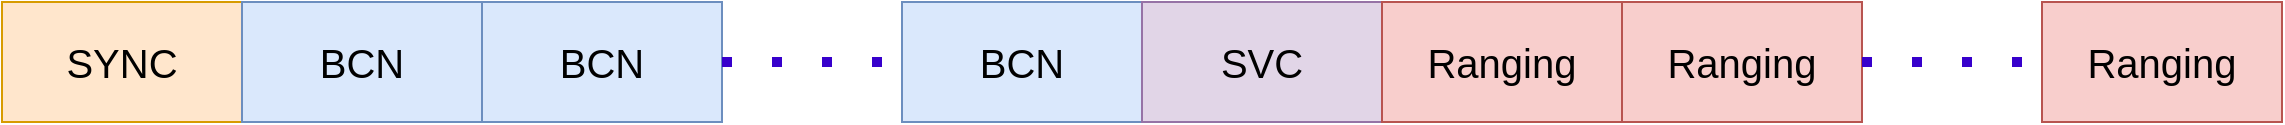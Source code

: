 <mxfile version="13.9.9" type="device"><diagram id="zIblPzEWddJ5x4NIbUv7" name="Page-1"><mxGraphModel dx="1936" dy="1217" grid="1" gridSize="10" guides="1" tooltips="1" connect="1" arrows="1" fold="1" page="1" pageScale="1" pageWidth="850" pageHeight="1100" math="0" shadow="0"><root><mxCell id="0"/><mxCell id="1" parent="0"/><mxCell id="m9EOz231SuEHw5uM1Vop-1" value="SYNC" style="rounded=0;whiteSpace=wrap;html=1;fillColor=#ffe6cc;strokeColor=#d79b00;fontSize=20;" vertex="1" parent="1"><mxGeometry x="170" y="290" width="120" height="60" as="geometry"/></mxCell><mxCell id="m9EOz231SuEHw5uM1Vop-2" value="BCN" style="rounded=0;whiteSpace=wrap;html=1;fillColor=#dae8fc;strokeColor=#6c8ebf;fontSize=20;" vertex="1" parent="1"><mxGeometry x="290" y="290" width="120" height="60" as="geometry"/></mxCell><mxCell id="m9EOz231SuEHw5uM1Vop-3" value="BCN" style="rounded=0;whiteSpace=wrap;html=1;fillColor=#dae8fc;strokeColor=#6c8ebf;fontSize=20;" vertex="1" parent="1"><mxGeometry x="410" y="290" width="120" height="60" as="geometry"/></mxCell><mxCell id="m9EOz231SuEHw5uM1Vop-4" value="BCN" style="rounded=0;whiteSpace=wrap;html=1;fillColor=#dae8fc;strokeColor=#6c8ebf;fontSize=20;" vertex="1" parent="1"><mxGeometry x="620" y="290" width="120" height="60" as="geometry"/></mxCell><mxCell id="m9EOz231SuEHw5uM1Vop-5" value="SVC" style="rounded=0;whiteSpace=wrap;html=1;fillColor=#e1d5e7;strokeColor=#9673a6;fontSize=20;" vertex="1" parent="1"><mxGeometry x="740" y="290" width="120" height="60" as="geometry"/></mxCell><mxCell id="m9EOz231SuEHw5uM1Vop-6" value="Ranging" style="rounded=0;whiteSpace=wrap;html=1;fillColor=#f8cecc;strokeColor=#b85450;fontSize=20;" vertex="1" parent="1"><mxGeometry x="860" y="290" width="120" height="60" as="geometry"/></mxCell><mxCell id="m9EOz231SuEHw5uM1Vop-7" value="Ranging" style="rounded=0;whiteSpace=wrap;html=1;fillColor=#f8cecc;strokeColor=#b85450;fontSize=20;" vertex="1" parent="1"><mxGeometry x="980" y="290" width="120" height="60" as="geometry"/></mxCell><mxCell id="m9EOz231SuEHw5uM1Vop-8" value="Ranging" style="rounded=0;whiteSpace=wrap;html=1;fillColor=#f8cecc;strokeColor=#b85450;fontSize=20;" vertex="1" parent="1"><mxGeometry x="1190" y="290" width="120" height="60" as="geometry"/></mxCell><mxCell id="m9EOz231SuEHw5uM1Vop-9" value="" style="endArrow=none;dashed=1;html=1;strokeWidth=5;exitX=1;exitY=0.5;exitDx=0;exitDy=0;entryX=0;entryY=0.5;entryDx=0;entryDy=0;rounded=1;jumpStyle=arc;fillColor=#6a00ff;strokeColor=#3700CC;fontSize=20;dashPattern=1 4;" edge="1" parent="1" source="m9EOz231SuEHw5uM1Vop-3" target="m9EOz231SuEHw5uM1Vop-4"><mxGeometry width="50" height="50" relative="1" as="geometry"><mxPoint x="690" y="540" as="sourcePoint"/><mxPoint x="740" y="490" as="targetPoint"/></mxGeometry></mxCell><mxCell id="m9EOz231SuEHw5uM1Vop-10" value="" style="endArrow=none;dashed=1;html=1;strokeWidth=5;exitX=1;exitY=0.5;exitDx=0;exitDy=0;entryX=0;entryY=0.5;entryDx=0;entryDy=0;rounded=1;jumpStyle=arc;fillColor=#6a00ff;strokeColor=#3700CC;fontSize=20;dashPattern=1 4;" edge="1" parent="1" source="m9EOz231SuEHw5uM1Vop-7" target="m9EOz231SuEHw5uM1Vop-8"><mxGeometry width="50" height="50" relative="1" as="geometry"><mxPoint x="1100" y="319.5" as="sourcePoint"/><mxPoint x="1190" y="319.5" as="targetPoint"/></mxGeometry></mxCell></root></mxGraphModel></diagram></mxfile>